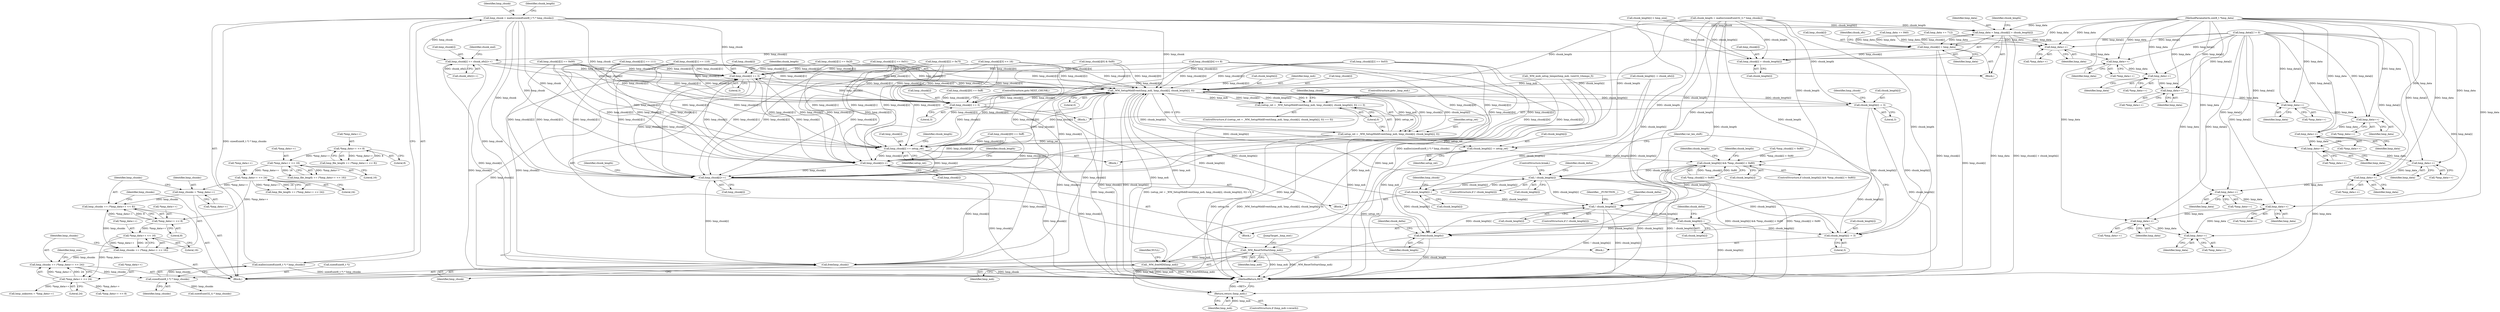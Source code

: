 digraph "0_wildmidi_660b513d99bced8783a4a5984ac2f742c74ebbdd_0@API" {
"1000487" [label="(Call,hmp_chunk = malloc(sizeof(uint8_t *) * hmp_chunks))"];
"1000489" [label="(Call,malloc(sizeof(uint8_t *) * hmp_chunks))"];
"1000490" [label="(Call,sizeof(uint8_t *) * hmp_chunks)"];
"1000327" [label="(Call,hmp_chunks += (*hmp_data++ << 24))"];
"1000329" [label="(Call,*hmp_data++ << 24)"];
"1000322" [label="(Call,*hmp_data++ << 16)"];
"1000315" [label="(Call,*hmp_data++ << 8)"];
"1000292" [label="(Call,*hmp_data++ << 24)"];
"1000285" [label="(Call,*hmp_data++ << 16)"];
"1000278" [label="(Call,*hmp_data++ << 8)"];
"1000320" [label="(Call,hmp_chunks += (*hmp_data++ << 16))"];
"1000313" [label="(Call,hmp_chunks += (*hmp_data++ << 8))"];
"1000308" [label="(Call,hmp_chunks = *hmp_data++)"];
"1000742" [label="(Call,hmp_data = hmp_chunk[i] + chunk_length[i])"];
"1000535" [label="(Call,hmp_chunk[i] = hmp_data)"];
"1000744" [label="(Call,hmp_chunk[i] + chunk_length[i])"];
"1000758" [label="(Call,hmp_chunk[i] += chunk_ofs[i]++)"];
"1000906" [label="(Call,hmp_chunk[i] += 3)"];
"1000926" [label="(Call,_WM_SetupMidiEvent(hmp_mdi, hmp_chunk[i], chunk_length[i], 0))"];
"1000923" [label="(Call,(setup_ret = _WM_SetupMidiEvent(hmp_mdi, hmp_chunk[i], chunk_length[i], 0)) == 0)"];
"1000924" [label="(Call,setup_ret = _WM_SetupMidiEvent(hmp_mdi, hmp_chunk[i], chunk_length[i], 0))"];
"1001043" [label="(Call,hmp_chunk[i] += setup_ret)"];
"1001100" [label="(Call,hmp_chunk[i]++)"];
"1001143" [label="(Call,hmp_chunk[i]++)"];
"1001267" [label="(Call,free(hmp_chunk))"];
"1001048" [label="(Call,chunk_length[i] -= setup_ret)"];
"1001062" [label="(Call,chunk_length[i] && *hmp_chunk[i] < 0x80)"];
"1001076" [label="(Call,! chunk_length[i])"];
"1000911" [label="(Call,chunk_length[i] -= 3)"];
"1001104" [label="(Call,chunk_length[i]--)"];
"1001115" [label="(Call,! chunk_length[i])"];
"1001147" [label="(Call,chunk_length[i]--)"];
"1001269" [label="(Call,free(chunk_length))"];
"1000970" [label="(Call,chunk_length[i] -= 3)"];
"1000975" [label="(Call,hmp_chunk[i] += 3)"];
"1001264" [label="(Call,_WM_ResetToStart(hmp_mdi))"];
"1001281" [label="(Return,return (hmp_mdi);)"];
"1001283" [label="(Call,_WM_freeMDI(hmp_mdi))"];
"1000548" [label="(Call,hmp_data++)"];
"1000554" [label="(Call,hmp_data++)"];
"1000561" [label="(Call,hmp_data++)"];
"1000568" [label="(Call,hmp_data++)"];
"1000583" [label="(Call,hmp_data++)"];
"1000591" [label="(Call,hmp_data++)"];
"1000600" [label="(Call,hmp_data++)"];
"1000609" [label="(Call,hmp_data++)"];
"1000639" [label="(Call,hmp_data++)"];
"1000645" [label="(Call,hmp_data++)"];
"1000652" [label="(Call,hmp_data++)"];
"1000659" [label="(Call,hmp_data++)"];
"1000696" [label="(Call,hmp_data++)"];
"1000722" [label="(Call,hmp_data++)"];
"1001105" [label="(Call,chunk_length[i])"];
"1000283" [label="(Call,hmp_file_length += (*hmp_data++ << 16))"];
"1001100" [label="(Call,hmp_chunk[i]++)"];
"1000910" [label="(Literal,3)"];
"1000748" [label="(Call,chunk_length[i])"];
"1000660" [label="(Identifier,hmp_data)"];
"1000870" [label="(Block,)"];
"1001267" [label="(Call,free(hmp_chunk))"];
"1000491" [label="(Call,sizeof(uint8_t *))"];
"1000279" [label="(Call,*hmp_data++)"];
"1001116" [label="(Call,chunk_length[i])"];
"1000645" [label="(Call,hmp_data++)"];
"1000926" [label="(Call,_WM_SetupMidiEvent(hmp_mdi, hmp_chunk[i], chunk_length[i], 0))"];
"1000651" [label="(Call,*hmp_data++)"];
"1000600" [label="(Call,hmp_data++)"];
"1000744" [label="(Call,hmp_chunk[i] + chunk_length[i])"];
"1000745" [label="(Call,hmp_chunk[i])"];
"1001101" [label="(Call,hmp_chunk[i])"];
"1001052" [label="(Identifier,setup_ret)"];
"1000536" [label="(Call,hmp_chunk[i])"];
"1001080" [label="(ControlStructure,break;)"];
"1000722" [label="(Call,hmp_data++)"];
"1000768" [label="(Identifier,chunk_end)"];
"1000931" [label="(Call,chunk_length[i])"];
"1001129" [label="(Identifier,chunk_delta)"];
"1001153" [label="(Identifier,chunk_delta)"];
"1001269" [label="(Call,free(chunk_length))"];
"1000335" [label="(Identifier,hmp_size)"];
"1000970" [label="(Call,chunk_length[i] -= 3)"];
"1000567" [label="(Call,*hmp_data++)"];
"1001144" [label="(Call,hmp_chunk[i])"];
"1001286" [label="(Identifier,NULL)"];
"1000547" [label="(Call,*hmp_data++)"];
"1000948" [label="(Call,hmp_chunk[i][1] == 0x2f)"];
"1001264" [label="(Call,_WM_ResetToStart(hmp_mdi))"];
"1000609" [label="(Call,hmp_data++)"];
"1001149" [label="(Identifier,chunk_length)"];
"1000962" [label="(Block,)"];
"1000548" [label="(Call,hmp_data++)"];
"1001268" [label="(Identifier,hmp_chunk)"];
"1000974" [label="(Literal,3)"];
"1000927" [label="(Identifier,hmp_mdi)"];
"1001147" [label="(Call,chunk_length[i]--)"];
"1001104" [label="(Call,chunk_length[i]--)"];
"1000553" [label="(Call,*hmp_data++)"];
"1000497" [label="(Call,sizeof(uint32_t) * hmp_chunks)"];
"1001075" [label="(ControlStructure,if (! chunk_length[i]))"];
"1001148" [label="(Call,chunk_length[i])"];
"1000308" [label="(Call,hmp_chunks = *hmp_data++)"];
"1000470" [label="(Call,hmp_data += 712)"];
"1000322" [label="(Call,*hmp_data++ << 16)"];
"1000316" [label="(Call,*hmp_data++)"];
"1000743" [label="(Identifier,hmp_data)"];
"1000935" [label="(Literal,0)"];
"1000984" [label="(Call,hmp_chunk[i][0] == 0xff)"];
"1000751" [label="(Call,chunk_length[i] -= chunk_ofs[i])"];
"1001074" [label="(Block,)"];
"1000560" [label="(Call,*hmp_data++)"];
"1001287" [label="(MethodReturn,RET)"];
"1001266" [label="(JumpTarget,_hmp_end:)"];
"1000330" [label="(Call,*hmp_data++)"];
"1000906" [label="(Call,hmp_chunk[i] += 3)"];
"1000592" [label="(Identifier,hmp_data)"];
"1000329" [label="(Call,*hmp_data++ << 24)"];
"1000912" [label="(Call,chunk_length[i])"];
"1000542" [label="(Identifier,chunk_ofs)"];
"1001121" [label="(Identifier,__FUNCTION__)"];
"1000568" [label="(Call,hmp_data++)"];
"1001066" [label="(Call,*hmp_chunk[i] < 0x80)"];
"1000286" [label="(Call,*hmp_data++)"];
"1001106" [label="(Identifier,chunk_length)"];
"1000884" [label="(Call,hmp_chunk[i][1] == 110)"];
"1000333" [label="(Literal,24)"];
"1000975" [label="(Call,hmp_chunk[i] += 3)"];
"1000943" [label="(Identifier,hmp_chunk)"];
"1000999" [label="(Call,hmp_chunk[i][2] == 0x03)"];
"1000327" [label="(Call,hmp_chunks += (*hmp_data++ << 24))"];
"1000922" [label="(ControlStructure,if ((setup_ret = _WM_SetupMidiEvent(hmp_mdi, hmp_chunk[i], chunk_length[i], 0)) == 0))"];
"1001062" [label="(Call,chunk_length[i] && *hmp_chunk[i] < 0x80)"];
"1000554" [label="(Call,hmp_data++)"];
"1000659" [label="(Call,hmp_data++)"];
"1001111" [label="(Identifier,hmp_chunk)"];
"1000555" [label="(Identifier,hmp_data)"];
"1000937" [label="(ControlStructure,goto _hmp_end;)"];
"1000721" [label="(Call,*hmp_data++)"];
"1000323" [label="(Call,*hmp_data++)"];
"1000326" [label="(Literal,16)"];
"1000282" [label="(Literal,8)"];
"1000742" [label="(Call,hmp_data = hmp_chunk[i] + chunk_length[i])"];
"1001047" [label="(Identifier,setup_ret)"];
"1000561" [label="(Call,hmp_data++)"];
"1001054" [label="(Identifier,var_len_shift)"];
"1000977" [label="(Identifier,hmp_chunk)"];
"1000549" [label="(Identifier,hmp_data)"];
"1000907" [label="(Call,hmp_chunk[i])"];
"1000582" [label="(Call,*hmp_data++)"];
"1000104" [label="(MethodParameterIn,uint8_t *hmp_data)"];
"1000971" [label="(Call,chunk_length[i])"];
"1000928" [label="(Call,hmp_chunk[i])"];
"1000493" [label="(Identifier,hmp_chunks)"];
"1001063" [label="(Call,chunk_length[i])"];
"1000758" [label="(Call,hmp_chunk[i] += chunk_ofs[i]++)"];
"1000488" [label="(Identifier,hmp_chunk)"];
"1001284" [label="(Identifier,hmp_mdi)"];
"1000535" [label="(Call,hmp_chunk[i] = hmp_data)"];
"1000285" [label="(Call,*hmp_data++ << 16)"];
"1000891" [label="(Call,hmp_chunk[i][1] == 111)"];
"1001083" [label="(Identifier,chunk_delta)"];
"1000309" [label="(Identifier,hmp_chunks)"];
"1000934" [label="(Literal,0)"];
"1001282" [label="(Identifier,hmp_mdi)"];
"1000314" [label="(Identifier,hmp_chunks)"];
"1001114" [label="(ControlStructure,if (! chunk_length[i]))"];
"1000979" [label="(Literal,3)"];
"1000583" [label="(Call,hmp_data++)"];
"1000569" [label="(Identifier,hmp_data)"];
"1001061" [label="(ControlStructure,if (chunk_length[i] && *hmp_chunk[i] < 0x80))"];
"1000638" [label="(Call,*hmp_data++)"];
"1000337" [label="(Call,hmp_unknown = *hmp_data++)"];
"1000534" [label="(Block,)"];
"1000292" [label="(Call,*hmp_data++ << 24)"];
"1000644" [label="(Call,*hmp_data++)"];
"1000695" [label="(Call,*hmp_data++)"];
"1000489" [label="(Call,malloc(sizeof(uint8_t *) * hmp_chunks))"];
"1000344" [label="(Call,*hmp_data++ << 8)"];
"1000315" [label="(Call,*hmp_data++ << 8)"];
"1001265" [label="(Identifier,hmp_mdi)"];
"1000762" [label="(Call,chunk_ofs[i]++)"];
"1001012" [label="(Call,hmp_chunk[i][3] << 16)"];
"1000658" [label="(Call,*hmp_data++)"];
"1001283" [label="(Call,_WM_freeMDI(hmp_mdi))"];
"1000290" [label="(Call,hmp_file_length += (*hmp_data++ << 24))"];
"1001277" [label="(ControlStructure,if (hmp_mdi->reverb))"];
"1000639" [label="(Call,hmp_data++)"];
"1000490" [label="(Call,sizeof(uint8_t *) * hmp_chunks)"];
"1000494" [label="(Call,chunk_length = malloc(sizeof(uint32_t) * hmp_chunks))"];
"1001272" [label="(Identifier,chunk_delta)"];
"1000976" [label="(Call,hmp_chunk[i])"];
"1000539" [label="(Identifier,hmp_data)"];
"1000293" [label="(Call,*hmp_data++)"];
"1000917" [label="(Block,)"];
"1001270" [label="(Identifier,chunk_length)"];
"1001115" [label="(Call,! chunk_length[i])"];
"1000495" [label="(Identifier,chunk_length)"];
"1001108" [label="(Call,*hmp_chunk[i] < 0x80)"];
"1000562" [label="(Identifier,hmp_data)"];
"1001078" [label="(Identifier,chunk_length)"];
"1000940" [label="(Call,hmp_chunk[i][0] == 0xff)"];
"1000874" [label="(Call,hmp_chunk[i][0] & 0xf0)"];
"1000591" [label="(Call,hmp_data++)"];
"1000590" [label="(Call,*hmp_data++)"];
"1000276" [label="(Call,hmp_file_length += (*hmp_data++ << 8))"];
"1000759" [label="(Call,hmp_chunk[i])"];
"1000320" [label="(Call,hmp_chunks += (*hmp_data++ << 16))"];
"1001281" [label="(Return,return (hmp_mdi);)"];
"1000753" [label="(Identifier,chunk_length)"];
"1000992" [label="(Call,hmp_chunk[i][1] == 0x51)"];
"1001044" [label="(Call,hmp_chunk[i])"];
"1000610" [label="(Identifier,hmp_data)"];
"1000646" [label="(Identifier,hmp_data)"];
"1000289" [label="(Literal,16)"];
"1000653" [label="(Identifier,hmp_data)"];
"1000599" [label="(Call,*hmp_data++)"];
"1000696" [label="(Call,hmp_data++)"];
"1000923" [label="(Call,(setup_ret = _WM_SetupMidiEvent(hmp_mdi, hmp_chunk[i], chunk_length[i], 0)) == 0)"];
"1000321" [label="(Identifier,hmp_chunks)"];
"1000584" [label="(Identifier,hmp_data)"];
"1000313" [label="(Call,hmp_chunks += (*hmp_data++ << 8))"];
"1000608" [label="(Call,*hmp_data++)"];
"1000925" [label="(Identifier,setup_ret)"];
"1001117" [label="(Identifier,chunk_length)"];
"1000905" [label="(Block,)"];
"1001143" [label="(Call,hmp_chunk[i]++)"];
"1000296" [label="(Literal,24)"];
"1000924" [label="(Call,setup_ret = _WM_SetupMidiEvent(hmp_mdi, hmp_chunk[i], chunk_length[i], 0))"];
"1000723" [label="(Identifier,hmp_data)"];
"1000980" [label="(ControlStructure,goto NEXT_CHUNK;)"];
"1000640" [label="(Identifier,hmp_data)"];
"1000251" [label="(Call,hmp_data[i] != 0)"];
"1001043" [label="(Call,hmp_chunk[i] += setup_ret)"];
"1000911" [label="(Call,chunk_length[i] -= 3)"];
"1001048" [label="(Call,chunk_length[i] -= setup_ret)"];
"1000618" [label="(Call,chunk_length[i] > hmp_size)"];
"1000601" [label="(Identifier,hmp_data)"];
"1000955" [label="(Call,hmp_chunk[i][2] == 0x00)"];
"1000328" [label="(Identifier,hmp_chunks)"];
"1000487" [label="(Call,hmp_chunk = malloc(sizeof(uint8_t *) * hmp_chunks))"];
"1000106" [label="(Block,)"];
"1001050" [label="(Identifier,chunk_length)"];
"1001077" [label="(Call,chunk_length[i])"];
"1000898" [label="(Call,hmp_chunk[i][2] > 0x7f)"];
"1000915" [label="(Literal,3)"];
"1000319" [label="(Literal,8)"];
"1000482" [label="(Call,_WM_midi_setup_tempo(hmp_mdi, (uint32_t)tempo_f))"];
"1001076" [label="(Call,! chunk_length[i])"];
"1000913" [label="(Identifier,chunk_length)"];
"1001020" [label="(Call,hmp_chunk[i][4] << 8)"];
"1000278" [label="(Call,*hmp_data++ << 8)"];
"1000462" [label="(Call,hmp_data += 840)"];
"1001049" [label="(Call,chunk_length[i])"];
"1000697" [label="(Identifier,hmp_data)"];
"1000652" [label="(Call,hmp_data++)"];
"1000310" [label="(Call,*hmp_data++)"];
"1000487" -> "1000106"  [label="AST: "];
"1000487" -> "1000489"  [label="CFG: "];
"1000488" -> "1000487"  [label="AST: "];
"1000489" -> "1000487"  [label="AST: "];
"1000495" -> "1000487"  [label="CFG: "];
"1000487" -> "1001287"  [label="DDG: malloc(sizeof(uint8_t *) * hmp_chunks)"];
"1000489" -> "1000487"  [label="DDG: sizeof(uint8_t *) * hmp_chunks"];
"1000487" -> "1000742"  [label="DDG: hmp_chunk"];
"1000487" -> "1000744"  [label="DDG: hmp_chunk"];
"1000487" -> "1000758"  [label="DDG: hmp_chunk"];
"1000487" -> "1000906"  [label="DDG: hmp_chunk"];
"1000487" -> "1000926"  [label="DDG: hmp_chunk"];
"1000487" -> "1000975"  [label="DDG: hmp_chunk"];
"1000487" -> "1001043"  [label="DDG: hmp_chunk"];
"1000487" -> "1001100"  [label="DDG: hmp_chunk"];
"1000487" -> "1001143"  [label="DDG: hmp_chunk"];
"1000487" -> "1001267"  [label="DDG: hmp_chunk"];
"1000489" -> "1000490"  [label="CFG: "];
"1000490" -> "1000489"  [label="AST: "];
"1000489" -> "1001287"  [label="DDG: sizeof(uint8_t *) * hmp_chunks"];
"1000490" -> "1000489"  [label="DDG: hmp_chunks"];
"1000490" -> "1000493"  [label="CFG: "];
"1000491" -> "1000490"  [label="AST: "];
"1000493" -> "1000490"  [label="AST: "];
"1000327" -> "1000490"  [label="DDG: hmp_chunks"];
"1000490" -> "1000497"  [label="DDG: hmp_chunks"];
"1000327" -> "1000106"  [label="AST: "];
"1000327" -> "1000329"  [label="CFG: "];
"1000328" -> "1000327"  [label="AST: "];
"1000329" -> "1000327"  [label="AST: "];
"1000335" -> "1000327"  [label="CFG: "];
"1000329" -> "1000327"  [label="DDG: *hmp_data++"];
"1000329" -> "1000327"  [label="DDG: 24"];
"1000320" -> "1000327"  [label="DDG: hmp_chunks"];
"1000329" -> "1000333"  [label="CFG: "];
"1000330" -> "1000329"  [label="AST: "];
"1000333" -> "1000329"  [label="AST: "];
"1000322" -> "1000329"  [label="DDG: *hmp_data++"];
"1000329" -> "1000337"  [label="DDG: *hmp_data++"];
"1000329" -> "1000344"  [label="DDG: *hmp_data++"];
"1000322" -> "1000320"  [label="AST: "];
"1000322" -> "1000326"  [label="CFG: "];
"1000323" -> "1000322"  [label="AST: "];
"1000326" -> "1000322"  [label="AST: "];
"1000320" -> "1000322"  [label="CFG: "];
"1000322" -> "1000320"  [label="DDG: *hmp_data++"];
"1000322" -> "1000320"  [label="DDG: 16"];
"1000315" -> "1000322"  [label="DDG: *hmp_data++"];
"1000315" -> "1000313"  [label="AST: "];
"1000315" -> "1000319"  [label="CFG: "];
"1000316" -> "1000315"  [label="AST: "];
"1000319" -> "1000315"  [label="AST: "];
"1000313" -> "1000315"  [label="CFG: "];
"1000315" -> "1000313"  [label="DDG: *hmp_data++"];
"1000315" -> "1000313"  [label="DDG: 8"];
"1000292" -> "1000315"  [label="DDG: *hmp_data++"];
"1000292" -> "1000290"  [label="AST: "];
"1000292" -> "1000296"  [label="CFG: "];
"1000293" -> "1000292"  [label="AST: "];
"1000296" -> "1000292"  [label="AST: "];
"1000290" -> "1000292"  [label="CFG: "];
"1000292" -> "1000290"  [label="DDG: *hmp_data++"];
"1000292" -> "1000290"  [label="DDG: 24"];
"1000285" -> "1000292"  [label="DDG: *hmp_data++"];
"1000292" -> "1000308"  [label="DDG: *hmp_data++"];
"1000285" -> "1000283"  [label="AST: "];
"1000285" -> "1000289"  [label="CFG: "];
"1000286" -> "1000285"  [label="AST: "];
"1000289" -> "1000285"  [label="AST: "];
"1000283" -> "1000285"  [label="CFG: "];
"1000285" -> "1000283"  [label="DDG: *hmp_data++"];
"1000285" -> "1000283"  [label="DDG: 16"];
"1000278" -> "1000285"  [label="DDG: *hmp_data++"];
"1000278" -> "1000276"  [label="AST: "];
"1000278" -> "1000282"  [label="CFG: "];
"1000279" -> "1000278"  [label="AST: "];
"1000282" -> "1000278"  [label="AST: "];
"1000276" -> "1000278"  [label="CFG: "];
"1000278" -> "1000276"  [label="DDG: *hmp_data++"];
"1000278" -> "1000276"  [label="DDG: 8"];
"1000320" -> "1000106"  [label="AST: "];
"1000321" -> "1000320"  [label="AST: "];
"1000328" -> "1000320"  [label="CFG: "];
"1000313" -> "1000320"  [label="DDG: hmp_chunks"];
"1000313" -> "1000106"  [label="AST: "];
"1000314" -> "1000313"  [label="AST: "];
"1000321" -> "1000313"  [label="CFG: "];
"1000308" -> "1000313"  [label="DDG: hmp_chunks"];
"1000308" -> "1000106"  [label="AST: "];
"1000308" -> "1000310"  [label="CFG: "];
"1000309" -> "1000308"  [label="AST: "];
"1000310" -> "1000308"  [label="AST: "];
"1000314" -> "1000308"  [label="CFG: "];
"1000742" -> "1000534"  [label="AST: "];
"1000742" -> "1000744"  [label="CFG: "];
"1000743" -> "1000742"  [label="AST: "];
"1000744" -> "1000742"  [label="AST: "];
"1000753" -> "1000742"  [label="CFG: "];
"1000742" -> "1001287"  [label="DDG: hmp_chunk[i] + chunk_length[i]"];
"1000742" -> "1001287"  [label="DDG: hmp_data"];
"1000742" -> "1000535"  [label="DDG: hmp_data"];
"1000742" -> "1000548"  [label="DDG: hmp_data"];
"1000535" -> "1000742"  [label="DDG: hmp_chunk[i]"];
"1000494" -> "1000742"  [label="DDG: chunk_length"];
"1000618" -> "1000742"  [label="DDG: chunk_length[i]"];
"1000104" -> "1000742"  [label="DDG: hmp_data"];
"1000535" -> "1000534"  [label="AST: "];
"1000535" -> "1000539"  [label="CFG: "];
"1000536" -> "1000535"  [label="AST: "];
"1000539" -> "1000535"  [label="AST: "];
"1000542" -> "1000535"  [label="CFG: "];
"1000535" -> "1001287"  [label="DDG: hmp_chunk[i]"];
"1000462" -> "1000535"  [label="DDG: hmp_data"];
"1000251" -> "1000535"  [label="DDG: hmp_data[i]"];
"1000470" -> "1000535"  [label="DDG: hmp_data"];
"1000104" -> "1000535"  [label="DDG: hmp_data"];
"1000535" -> "1000744"  [label="DDG: hmp_chunk[i]"];
"1000535" -> "1000758"  [label="DDG: hmp_chunk[i]"];
"1000535" -> "1001267"  [label="DDG: hmp_chunk[i]"];
"1000744" -> "1000748"  [label="CFG: "];
"1000745" -> "1000744"  [label="AST: "];
"1000748" -> "1000744"  [label="AST: "];
"1000494" -> "1000744"  [label="DDG: chunk_length"];
"1000618" -> "1000744"  [label="DDG: chunk_length[i]"];
"1000758" -> "1000534"  [label="AST: "];
"1000758" -> "1000762"  [label="CFG: "];
"1000759" -> "1000758"  [label="AST: "];
"1000762" -> "1000758"  [label="AST: "];
"1000768" -> "1000758"  [label="CFG: "];
"1000758" -> "1001287"  [label="DDG: hmp_chunk[i]"];
"1000762" -> "1000758"  [label="DDG: chunk_ofs[i]"];
"1000758" -> "1000906"  [label="DDG: hmp_chunk[i]"];
"1000758" -> "1000926"  [label="DDG: hmp_chunk[i]"];
"1000758" -> "1001267"  [label="DDG: hmp_chunk[i]"];
"1000906" -> "1000905"  [label="AST: "];
"1000906" -> "1000910"  [label="CFG: "];
"1000907" -> "1000906"  [label="AST: "];
"1000910" -> "1000906"  [label="AST: "];
"1000913" -> "1000906"  [label="CFG: "];
"1000906" -> "1001287"  [label="DDG: hmp_chunk[i]"];
"1000898" -> "1000906"  [label="DDG: hmp_chunk[i][2]"];
"1000884" -> "1000906"  [label="DDG: hmp_chunk[i][1]"];
"1000891" -> "1000906"  [label="DDG: hmp_chunk[i][1]"];
"1001012" -> "1000906"  [label="DDG: hmp_chunk[i][3]"];
"1000948" -> "1000906"  [label="DDG: hmp_chunk[i][1]"];
"1001100" -> "1000906"  [label="DDG: hmp_chunk[i]"];
"1001143" -> "1000906"  [label="DDG: hmp_chunk[i]"];
"1000955" -> "1000906"  [label="DDG: hmp_chunk[i][2]"];
"1000999" -> "1000906"  [label="DDG: hmp_chunk[i][2]"];
"1000992" -> "1000906"  [label="DDG: hmp_chunk[i][1]"];
"1001020" -> "1000906"  [label="DDG: hmp_chunk[i][4]"];
"1001043" -> "1000906"  [label="DDG: hmp_chunk[i]"];
"1000874" -> "1000906"  [label="DDG: hmp_chunk[i][0]"];
"1000975" -> "1000906"  [label="DDG: hmp_chunk[i]"];
"1000906" -> "1000926"  [label="DDG: hmp_chunk[i]"];
"1000906" -> "1001100"  [label="DDG: hmp_chunk[i]"];
"1000906" -> "1001143"  [label="DDG: hmp_chunk[i]"];
"1000906" -> "1001267"  [label="DDG: hmp_chunk[i]"];
"1000926" -> "1000924"  [label="AST: "];
"1000926" -> "1000934"  [label="CFG: "];
"1000927" -> "1000926"  [label="AST: "];
"1000928" -> "1000926"  [label="AST: "];
"1000931" -> "1000926"  [label="AST: "];
"1000934" -> "1000926"  [label="AST: "];
"1000924" -> "1000926"  [label="CFG: "];
"1000926" -> "1001287"  [label="DDG: hmp_mdi"];
"1000926" -> "1001287"  [label="DDG: hmp_chunk[i]"];
"1000926" -> "1001287"  [label="DDG: chunk_length[i]"];
"1000926" -> "1000923"  [label="DDG: hmp_mdi"];
"1000926" -> "1000923"  [label="DDG: hmp_chunk[i]"];
"1000926" -> "1000923"  [label="DDG: chunk_length[i]"];
"1000926" -> "1000923"  [label="DDG: 0"];
"1000926" -> "1000924"  [label="DDG: hmp_mdi"];
"1000926" -> "1000924"  [label="DDG: hmp_chunk[i]"];
"1000926" -> "1000924"  [label="DDG: chunk_length[i]"];
"1000926" -> "1000924"  [label="DDG: 0"];
"1000482" -> "1000926"  [label="DDG: hmp_mdi"];
"1000898" -> "1000926"  [label="DDG: hmp_chunk[i][2]"];
"1000884" -> "1000926"  [label="DDG: hmp_chunk[i][1]"];
"1000891" -> "1000926"  [label="DDG: hmp_chunk[i][1]"];
"1001012" -> "1000926"  [label="DDG: hmp_chunk[i][3]"];
"1000948" -> "1000926"  [label="DDG: hmp_chunk[i][1]"];
"1001100" -> "1000926"  [label="DDG: hmp_chunk[i]"];
"1001143" -> "1000926"  [label="DDG: hmp_chunk[i]"];
"1000955" -> "1000926"  [label="DDG: hmp_chunk[i][2]"];
"1000999" -> "1000926"  [label="DDG: hmp_chunk[i][2]"];
"1000992" -> "1000926"  [label="DDG: hmp_chunk[i][1]"];
"1001020" -> "1000926"  [label="DDG: hmp_chunk[i][4]"];
"1001043" -> "1000926"  [label="DDG: hmp_chunk[i]"];
"1000874" -> "1000926"  [label="DDG: hmp_chunk[i][0]"];
"1000975" -> "1000926"  [label="DDG: hmp_chunk[i]"];
"1001147" -> "1000926"  [label="DDG: chunk_length[i]"];
"1000494" -> "1000926"  [label="DDG: chunk_length"];
"1000970" -> "1000926"  [label="DDG: chunk_length[i]"];
"1001076" -> "1000926"  [label="DDG: chunk_length[i]"];
"1000751" -> "1000926"  [label="DDG: chunk_length[i]"];
"1000926" -> "1000970"  [label="DDG: chunk_length[i]"];
"1000926" -> "1000975"  [label="DDG: hmp_chunk[i]"];
"1000926" -> "1001043"  [label="DDG: hmp_chunk[i]"];
"1000926" -> "1001048"  [label="DDG: chunk_length[i]"];
"1000926" -> "1001264"  [label="DDG: hmp_mdi"];
"1000926" -> "1001267"  [label="DDG: hmp_chunk[i]"];
"1000926" -> "1001269"  [label="DDG: chunk_length[i]"];
"1000926" -> "1001281"  [label="DDG: hmp_mdi"];
"1000926" -> "1001283"  [label="DDG: hmp_mdi"];
"1000923" -> "1000922"  [label="AST: "];
"1000923" -> "1000935"  [label="CFG: "];
"1000924" -> "1000923"  [label="AST: "];
"1000935" -> "1000923"  [label="AST: "];
"1000937" -> "1000923"  [label="CFG: "];
"1000943" -> "1000923"  [label="CFG: "];
"1000923" -> "1001287"  [label="DDG: (setup_ret = _WM_SetupMidiEvent(hmp_mdi, hmp_chunk[i], chunk_length[i], 0)) == 0"];
"1000924" -> "1000923"  [label="DDG: setup_ret"];
"1000925" -> "1000924"  [label="AST: "];
"1000935" -> "1000924"  [label="CFG: "];
"1000924" -> "1001287"  [label="DDG: _WM_SetupMidiEvent(hmp_mdi, hmp_chunk[i], chunk_length[i], 0)"];
"1000924" -> "1001287"  [label="DDG: setup_ret"];
"1000924" -> "1001043"  [label="DDG: setup_ret"];
"1000924" -> "1001048"  [label="DDG: setup_ret"];
"1001043" -> "1000917"  [label="AST: "];
"1001043" -> "1001047"  [label="CFG: "];
"1001044" -> "1001043"  [label="AST: "];
"1001047" -> "1001043"  [label="AST: "];
"1001050" -> "1001043"  [label="CFG: "];
"1001043" -> "1001287"  [label="DDG: hmp_chunk[i]"];
"1000898" -> "1001043"  [label="DDG: hmp_chunk[i][2]"];
"1000884" -> "1001043"  [label="DDG: hmp_chunk[i][1]"];
"1000891" -> "1001043"  [label="DDG: hmp_chunk[i][1]"];
"1001012" -> "1001043"  [label="DDG: hmp_chunk[i][3]"];
"1000948" -> "1001043"  [label="DDG: hmp_chunk[i][1]"];
"1000984" -> "1001043"  [label="DDG: hmp_chunk[i][0]"];
"1000955" -> "1001043"  [label="DDG: hmp_chunk[i][2]"];
"1000999" -> "1001043"  [label="DDG: hmp_chunk[i][2]"];
"1000992" -> "1001043"  [label="DDG: hmp_chunk[i][1]"];
"1001020" -> "1001043"  [label="DDG: hmp_chunk[i][4]"];
"1001043" -> "1001100"  [label="DDG: hmp_chunk[i]"];
"1001043" -> "1001143"  [label="DDG: hmp_chunk[i]"];
"1001043" -> "1001267"  [label="DDG: hmp_chunk[i]"];
"1001100" -> "1001074"  [label="AST: "];
"1001100" -> "1001101"  [label="CFG: "];
"1001101" -> "1001100"  [label="AST: "];
"1001106" -> "1001100"  [label="CFG: "];
"1001100" -> "1001287"  [label="DDG: hmp_chunk[i]"];
"1000898" -> "1001100"  [label="DDG: hmp_chunk[i][2]"];
"1000884" -> "1001100"  [label="DDG: hmp_chunk[i][1]"];
"1000891" -> "1001100"  [label="DDG: hmp_chunk[i][1]"];
"1001012" -> "1001100"  [label="DDG: hmp_chunk[i][3]"];
"1000948" -> "1001100"  [label="DDG: hmp_chunk[i][1]"];
"1000984" -> "1001100"  [label="DDG: hmp_chunk[i][0]"];
"1000874" -> "1001100"  [label="DDG: hmp_chunk[i][0]"];
"1000955" -> "1001100"  [label="DDG: hmp_chunk[i][2]"];
"1000999" -> "1001100"  [label="DDG: hmp_chunk[i][2]"];
"1000992" -> "1001100"  [label="DDG: hmp_chunk[i][1]"];
"1001020" -> "1001100"  [label="DDG: hmp_chunk[i][4]"];
"1001100" -> "1001143"  [label="DDG: hmp_chunk[i]"];
"1001100" -> "1001267"  [label="DDG: hmp_chunk[i]"];
"1001143" -> "1000870"  [label="AST: "];
"1001143" -> "1001144"  [label="CFG: "];
"1001144" -> "1001143"  [label="AST: "];
"1001149" -> "1001143"  [label="CFG: "];
"1001143" -> "1001287"  [label="DDG: hmp_chunk[i]"];
"1000898" -> "1001143"  [label="DDG: hmp_chunk[i][2]"];
"1000884" -> "1001143"  [label="DDG: hmp_chunk[i][1]"];
"1000891" -> "1001143"  [label="DDG: hmp_chunk[i][1]"];
"1001012" -> "1001143"  [label="DDG: hmp_chunk[i][3]"];
"1000948" -> "1001143"  [label="DDG: hmp_chunk[i][1]"];
"1000984" -> "1001143"  [label="DDG: hmp_chunk[i][0]"];
"1000874" -> "1001143"  [label="DDG: hmp_chunk[i][0]"];
"1000955" -> "1001143"  [label="DDG: hmp_chunk[i][2]"];
"1000999" -> "1001143"  [label="DDG: hmp_chunk[i][2]"];
"1000992" -> "1001143"  [label="DDG: hmp_chunk[i][1]"];
"1001020" -> "1001143"  [label="DDG: hmp_chunk[i][4]"];
"1001143" -> "1001267"  [label="DDG: hmp_chunk[i]"];
"1001267" -> "1000106"  [label="AST: "];
"1001267" -> "1001268"  [label="CFG: "];
"1001268" -> "1001267"  [label="AST: "];
"1001270" -> "1001267"  [label="CFG: "];
"1001267" -> "1001287"  [label="DDG: hmp_chunk"];
"1000975" -> "1001267"  [label="DDG: hmp_chunk[i]"];
"1001048" -> "1000917"  [label="AST: "];
"1001048" -> "1001052"  [label="CFG: "];
"1001049" -> "1001048"  [label="AST: "];
"1001052" -> "1001048"  [label="AST: "];
"1001054" -> "1001048"  [label="CFG: "];
"1001048" -> "1001287"  [label="DDG: setup_ret"];
"1000494" -> "1001048"  [label="DDG: chunk_length"];
"1001048" -> "1001062"  [label="DDG: chunk_length[i]"];
"1001062" -> "1001061"  [label="AST: "];
"1001062" -> "1001063"  [label="CFG: "];
"1001062" -> "1001066"  [label="CFG: "];
"1001063" -> "1001062"  [label="AST: "];
"1001066" -> "1001062"  [label="AST: "];
"1001078" -> "1001062"  [label="CFG: "];
"1001117" -> "1001062"  [label="CFG: "];
"1001062" -> "1001287"  [label="DDG: chunk_length[i] && *hmp_chunk[i] < 0x80"];
"1001062" -> "1001287"  [label="DDG: *hmp_chunk[i] < 0x80"];
"1000494" -> "1001062"  [label="DDG: chunk_length"];
"1000911" -> "1001062"  [label="DDG: chunk_length[i]"];
"1001108" -> "1001062"  [label="DDG: *hmp_chunk[i] < 0x80"];
"1001066" -> "1001062"  [label="DDG: *hmp_chunk[i]"];
"1001066" -> "1001062"  [label="DDG: 0x80"];
"1001062" -> "1001076"  [label="DDG: chunk_length[i]"];
"1001062" -> "1001115"  [label="DDG: chunk_length[i]"];
"1001076" -> "1001075"  [label="AST: "];
"1001076" -> "1001077"  [label="CFG: "];
"1001077" -> "1001076"  [label="AST: "];
"1001080" -> "1001076"  [label="CFG: "];
"1001083" -> "1001076"  [label="CFG: "];
"1001076" -> "1001287"  [label="DDG: chunk_length[i]"];
"1001076" -> "1001287"  [label="DDG: ! chunk_length[i]"];
"1001076" -> "1000911"  [label="DDG: chunk_length[i]"];
"1001104" -> "1001076"  [label="DDG: chunk_length[i]"];
"1000494" -> "1001076"  [label="DDG: chunk_length"];
"1001076" -> "1001104"  [label="DDG: chunk_length[i]"];
"1001076" -> "1001115"  [label="DDG: chunk_length[i]"];
"1001076" -> "1001269"  [label="DDG: chunk_length[i]"];
"1000911" -> "1000905"  [label="AST: "];
"1000911" -> "1000915"  [label="CFG: "];
"1000912" -> "1000911"  [label="AST: "];
"1000915" -> "1000911"  [label="AST: "];
"1001054" -> "1000911"  [label="CFG: "];
"1001147" -> "1000911"  [label="DDG: chunk_length[i]"];
"1000494" -> "1000911"  [label="DDG: chunk_length"];
"1000970" -> "1000911"  [label="DDG: chunk_length[i]"];
"1000751" -> "1000911"  [label="DDG: chunk_length[i]"];
"1001104" -> "1001074"  [label="AST: "];
"1001104" -> "1001105"  [label="CFG: "];
"1001105" -> "1001104"  [label="AST: "];
"1001111" -> "1001104"  [label="CFG: "];
"1000494" -> "1001104"  [label="DDG: chunk_length"];
"1001104" -> "1001115"  [label="DDG: chunk_length[i]"];
"1001115" -> "1001114"  [label="AST: "];
"1001115" -> "1001116"  [label="CFG: "];
"1001116" -> "1001115"  [label="AST: "];
"1001121" -> "1001115"  [label="CFG: "];
"1001129" -> "1001115"  [label="CFG: "];
"1001115" -> "1001287"  [label="DDG: chunk_length[i]"];
"1001115" -> "1001287"  [label="DDG: ! chunk_length[i]"];
"1000494" -> "1001115"  [label="DDG: chunk_length"];
"1001115" -> "1001147"  [label="DDG: chunk_length[i]"];
"1001115" -> "1001269"  [label="DDG: chunk_length[i]"];
"1001147" -> "1000870"  [label="AST: "];
"1001147" -> "1001148"  [label="CFG: "];
"1001148" -> "1001147"  [label="AST: "];
"1001153" -> "1001147"  [label="CFG: "];
"1001147" -> "1001287"  [label="DDG: chunk_length[i]"];
"1000494" -> "1001147"  [label="DDG: chunk_length"];
"1001147" -> "1001269"  [label="DDG: chunk_length[i]"];
"1001269" -> "1000106"  [label="AST: "];
"1001269" -> "1001270"  [label="CFG: "];
"1001270" -> "1001269"  [label="AST: "];
"1001272" -> "1001269"  [label="CFG: "];
"1001269" -> "1001287"  [label="DDG: chunk_length"];
"1000494" -> "1001269"  [label="DDG: chunk_length"];
"1000970" -> "1001269"  [label="DDG: chunk_length[i]"];
"1000751" -> "1001269"  [label="DDG: chunk_length[i]"];
"1000618" -> "1001269"  [label="DDG: chunk_length[i]"];
"1000970" -> "1000962"  [label="AST: "];
"1000970" -> "1000974"  [label="CFG: "];
"1000971" -> "1000970"  [label="AST: "];
"1000974" -> "1000970"  [label="AST: "];
"1000977" -> "1000970"  [label="CFG: "];
"1000970" -> "1001287"  [label="DDG: chunk_length[i]"];
"1000494" -> "1000970"  [label="DDG: chunk_length"];
"1000975" -> "1000962"  [label="AST: "];
"1000975" -> "1000979"  [label="CFG: "];
"1000976" -> "1000975"  [label="AST: "];
"1000979" -> "1000975"  [label="AST: "];
"1000980" -> "1000975"  [label="CFG: "];
"1000975" -> "1001287"  [label="DDG: hmp_chunk[i]"];
"1000898" -> "1000975"  [label="DDG: hmp_chunk[i][2]"];
"1000884" -> "1000975"  [label="DDG: hmp_chunk[i][1]"];
"1001012" -> "1000975"  [label="DDG: hmp_chunk[i][3]"];
"1000948" -> "1000975"  [label="DDG: hmp_chunk[i][1]"];
"1000955" -> "1000975"  [label="DDG: hmp_chunk[i][2]"];
"1000999" -> "1000975"  [label="DDG: hmp_chunk[i][2]"];
"1000992" -> "1000975"  [label="DDG: hmp_chunk[i][1]"];
"1001020" -> "1000975"  [label="DDG: hmp_chunk[i][4]"];
"1000940" -> "1000975"  [label="DDG: hmp_chunk[i][0]"];
"1000891" -> "1000975"  [label="DDG: hmp_chunk[i][1]"];
"1001264" -> "1000106"  [label="AST: "];
"1001264" -> "1001265"  [label="CFG: "];
"1001265" -> "1001264"  [label="AST: "];
"1001266" -> "1001264"  [label="CFG: "];
"1001264" -> "1001287"  [label="DDG: hmp_mdi"];
"1001264" -> "1001287"  [label="DDG: _WM_ResetToStart(hmp_mdi)"];
"1000482" -> "1001264"  [label="DDG: hmp_mdi"];
"1001264" -> "1001281"  [label="DDG: hmp_mdi"];
"1001264" -> "1001283"  [label="DDG: hmp_mdi"];
"1001281" -> "1001277"  [label="AST: "];
"1001281" -> "1001282"  [label="CFG: "];
"1001282" -> "1001281"  [label="AST: "];
"1001287" -> "1001281"  [label="CFG: "];
"1001281" -> "1001287"  [label="DDG: <RET>"];
"1001282" -> "1001281"  [label="DDG: hmp_mdi"];
"1000482" -> "1001281"  [label="DDG: hmp_mdi"];
"1001283" -> "1000106"  [label="AST: "];
"1001283" -> "1001284"  [label="CFG: "];
"1001284" -> "1001283"  [label="AST: "];
"1001286" -> "1001283"  [label="CFG: "];
"1001283" -> "1001287"  [label="DDG: _WM_freeMDI(hmp_mdi)"];
"1001283" -> "1001287"  [label="DDG: hmp_mdi"];
"1000482" -> "1001283"  [label="DDG: hmp_mdi"];
"1000548" -> "1000547"  [label="AST: "];
"1000548" -> "1000549"  [label="CFG: "];
"1000549" -> "1000548"  [label="AST: "];
"1000547" -> "1000548"  [label="CFG: "];
"1000251" -> "1000548"  [label="DDG: hmp_data[i]"];
"1000104" -> "1000548"  [label="DDG: hmp_data"];
"1000462" -> "1000548"  [label="DDG: hmp_data"];
"1000470" -> "1000548"  [label="DDG: hmp_data"];
"1000548" -> "1000554"  [label="DDG: hmp_data"];
"1000554" -> "1000553"  [label="AST: "];
"1000554" -> "1000555"  [label="CFG: "];
"1000555" -> "1000554"  [label="AST: "];
"1000553" -> "1000554"  [label="CFG: "];
"1000251" -> "1000554"  [label="DDG: hmp_data[i]"];
"1000104" -> "1000554"  [label="DDG: hmp_data"];
"1000554" -> "1000561"  [label="DDG: hmp_data"];
"1000561" -> "1000560"  [label="AST: "];
"1000561" -> "1000562"  [label="CFG: "];
"1000562" -> "1000561"  [label="AST: "];
"1000560" -> "1000561"  [label="CFG: "];
"1000251" -> "1000561"  [label="DDG: hmp_data[i]"];
"1000104" -> "1000561"  [label="DDG: hmp_data"];
"1000561" -> "1000568"  [label="DDG: hmp_data"];
"1000568" -> "1000567"  [label="AST: "];
"1000568" -> "1000569"  [label="CFG: "];
"1000569" -> "1000568"  [label="AST: "];
"1000567" -> "1000568"  [label="CFG: "];
"1000251" -> "1000568"  [label="DDG: hmp_data[i]"];
"1000104" -> "1000568"  [label="DDG: hmp_data"];
"1000568" -> "1000583"  [label="DDG: hmp_data"];
"1000583" -> "1000582"  [label="AST: "];
"1000583" -> "1000584"  [label="CFG: "];
"1000584" -> "1000583"  [label="AST: "];
"1000582" -> "1000583"  [label="CFG: "];
"1000251" -> "1000583"  [label="DDG: hmp_data[i]"];
"1000104" -> "1000583"  [label="DDG: hmp_data"];
"1000583" -> "1000591"  [label="DDG: hmp_data"];
"1000591" -> "1000590"  [label="AST: "];
"1000591" -> "1000592"  [label="CFG: "];
"1000592" -> "1000591"  [label="AST: "];
"1000590" -> "1000591"  [label="CFG: "];
"1000251" -> "1000591"  [label="DDG: hmp_data[i]"];
"1000104" -> "1000591"  [label="DDG: hmp_data"];
"1000591" -> "1000600"  [label="DDG: hmp_data"];
"1000600" -> "1000599"  [label="AST: "];
"1000600" -> "1000601"  [label="CFG: "];
"1000601" -> "1000600"  [label="AST: "];
"1000599" -> "1000600"  [label="CFG: "];
"1000251" -> "1000600"  [label="DDG: hmp_data[i]"];
"1000104" -> "1000600"  [label="DDG: hmp_data"];
"1000600" -> "1000609"  [label="DDG: hmp_data"];
"1000609" -> "1000608"  [label="AST: "];
"1000609" -> "1000610"  [label="CFG: "];
"1000610" -> "1000609"  [label="AST: "];
"1000608" -> "1000609"  [label="CFG: "];
"1000609" -> "1001287"  [label="DDG: hmp_data"];
"1000251" -> "1000609"  [label="DDG: hmp_data[i]"];
"1000104" -> "1000609"  [label="DDG: hmp_data"];
"1000609" -> "1000639"  [label="DDG: hmp_data"];
"1000639" -> "1000638"  [label="AST: "];
"1000639" -> "1000640"  [label="CFG: "];
"1000640" -> "1000639"  [label="AST: "];
"1000638" -> "1000639"  [label="CFG: "];
"1000251" -> "1000639"  [label="DDG: hmp_data[i]"];
"1000104" -> "1000639"  [label="DDG: hmp_data"];
"1000639" -> "1000645"  [label="DDG: hmp_data"];
"1000645" -> "1000644"  [label="AST: "];
"1000645" -> "1000646"  [label="CFG: "];
"1000646" -> "1000645"  [label="AST: "];
"1000644" -> "1000645"  [label="CFG: "];
"1000251" -> "1000645"  [label="DDG: hmp_data[i]"];
"1000104" -> "1000645"  [label="DDG: hmp_data"];
"1000645" -> "1000652"  [label="DDG: hmp_data"];
"1000652" -> "1000651"  [label="AST: "];
"1000652" -> "1000653"  [label="CFG: "];
"1000653" -> "1000652"  [label="AST: "];
"1000651" -> "1000652"  [label="CFG: "];
"1000251" -> "1000652"  [label="DDG: hmp_data[i]"];
"1000104" -> "1000652"  [label="DDG: hmp_data"];
"1000652" -> "1000659"  [label="DDG: hmp_data"];
"1000659" -> "1000658"  [label="AST: "];
"1000659" -> "1000660"  [label="CFG: "];
"1000660" -> "1000659"  [label="AST: "];
"1000658" -> "1000659"  [label="CFG: "];
"1000251" -> "1000659"  [label="DDG: hmp_data[i]"];
"1000104" -> "1000659"  [label="DDG: hmp_data"];
"1000659" -> "1000696"  [label="DDG: hmp_data"];
"1000659" -> "1000722"  [label="DDG: hmp_data"];
"1000696" -> "1000695"  [label="AST: "];
"1000696" -> "1000697"  [label="CFG: "];
"1000697" -> "1000696"  [label="AST: "];
"1000695" -> "1000696"  [label="CFG: "];
"1000251" -> "1000696"  [label="DDG: hmp_data[i]"];
"1000104" -> "1000696"  [label="DDG: hmp_data"];
"1000696" -> "1000722"  [label="DDG: hmp_data"];
"1000722" -> "1000721"  [label="AST: "];
"1000722" -> "1000723"  [label="CFG: "];
"1000723" -> "1000722"  [label="AST: "];
"1000721" -> "1000722"  [label="CFG: "];
"1000251" -> "1000722"  [label="DDG: hmp_data[i]"];
"1000104" -> "1000722"  [label="DDG: hmp_data"];
}

